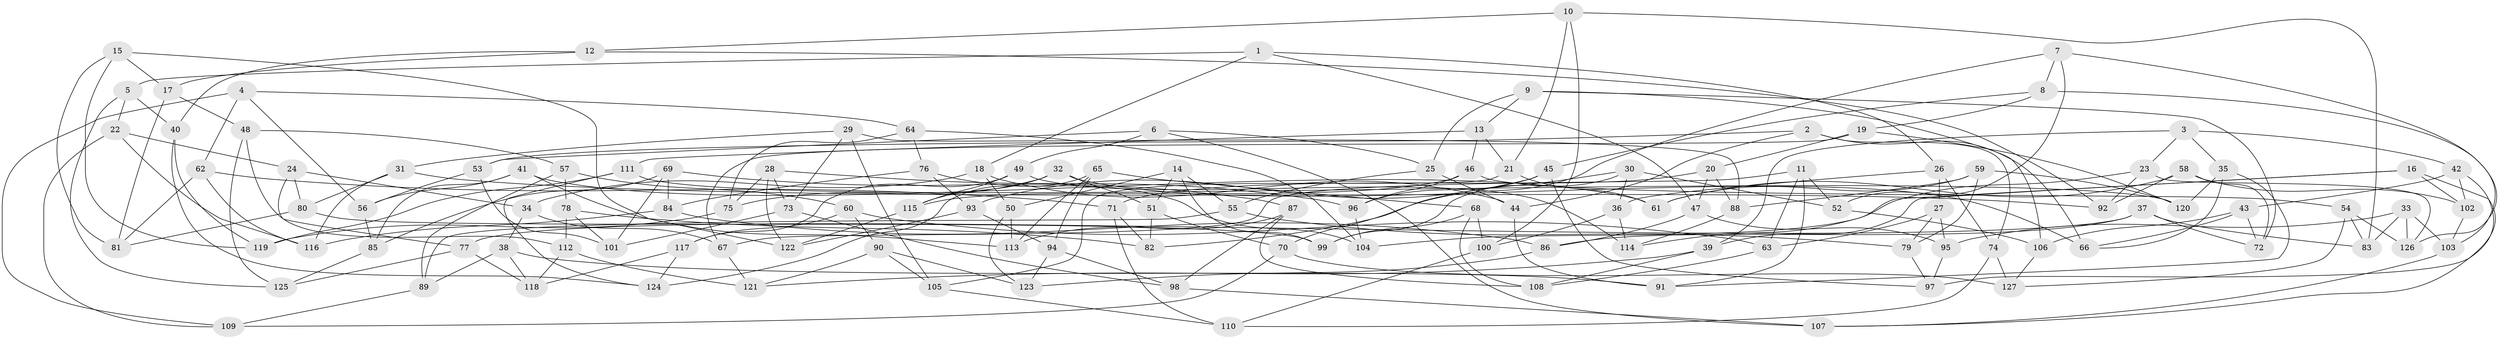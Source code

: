 // Generated by graph-tools (version 1.1) at 2025/50/03/09/25 03:50:55]
// undirected, 127 vertices, 254 edges
graph export_dot {
graph [start="1"]
  node [color=gray90,style=filled];
  1;
  2;
  3;
  4;
  5;
  6;
  7;
  8;
  9;
  10;
  11;
  12;
  13;
  14;
  15;
  16;
  17;
  18;
  19;
  20;
  21;
  22;
  23;
  24;
  25;
  26;
  27;
  28;
  29;
  30;
  31;
  32;
  33;
  34;
  35;
  36;
  37;
  38;
  39;
  40;
  41;
  42;
  43;
  44;
  45;
  46;
  47;
  48;
  49;
  50;
  51;
  52;
  53;
  54;
  55;
  56;
  57;
  58;
  59;
  60;
  61;
  62;
  63;
  64;
  65;
  66;
  67;
  68;
  69;
  70;
  71;
  72;
  73;
  74;
  75;
  76;
  77;
  78;
  79;
  80;
  81;
  82;
  83;
  84;
  85;
  86;
  87;
  88;
  89;
  90;
  91;
  92;
  93;
  94;
  95;
  96;
  97;
  98;
  99;
  100;
  101;
  102;
  103;
  104;
  105;
  106;
  107;
  108;
  109;
  110;
  111;
  112;
  113;
  114;
  115;
  116;
  117;
  118;
  119;
  120;
  121;
  122;
  123;
  124;
  125;
  126;
  127;
  1 -- 47;
  1 -- 26;
  1 -- 18;
  1 -- 5;
  2 -- 66;
  2 -- 44;
  2 -- 74;
  2 -- 53;
  3 -- 23;
  3 -- 42;
  3 -- 39;
  3 -- 35;
  4 -- 109;
  4 -- 56;
  4 -- 64;
  4 -- 62;
  5 -- 22;
  5 -- 40;
  5 -- 125;
  6 -- 53;
  6 -- 49;
  6 -- 25;
  6 -- 107;
  7 -- 126;
  7 -- 8;
  7 -- 52;
  7 -- 70;
  8 -- 103;
  8 -- 45;
  8 -- 19;
  9 -- 72;
  9 -- 106;
  9 -- 25;
  9 -- 13;
  10 -- 21;
  10 -- 100;
  10 -- 12;
  10 -- 83;
  11 -- 52;
  11 -- 91;
  11 -- 67;
  11 -- 63;
  12 -- 40;
  12 -- 17;
  12 -- 92;
  13 -- 46;
  13 -- 21;
  13 -- 111;
  14 -- 50;
  14 -- 55;
  14 -- 51;
  14 -- 99;
  15 -- 81;
  15 -- 17;
  15 -- 122;
  15 -- 119;
  16 -- 102;
  16 -- 104;
  16 -- 39;
  16 -- 107;
  17 -- 48;
  17 -- 81;
  18 -- 34;
  18 -- 44;
  18 -- 50;
  19 -- 120;
  19 -- 67;
  19 -- 20;
  20 -- 47;
  20 -- 88;
  20 -- 71;
  21 -- 61;
  21 -- 105;
  22 -- 24;
  22 -- 116;
  22 -- 109;
  23 -- 114;
  23 -- 92;
  23 -- 126;
  24 -- 34;
  24 -- 80;
  24 -- 77;
  25 -- 55;
  25 -- 44;
  26 -- 27;
  26 -- 36;
  26 -- 74;
  27 -- 63;
  27 -- 95;
  27 -- 79;
  28 -- 73;
  28 -- 75;
  28 -- 96;
  28 -- 122;
  29 -- 105;
  29 -- 73;
  29 -- 88;
  29 -- 31;
  30 -- 82;
  30 -- 36;
  30 -- 52;
  30 -- 99;
  31 -- 80;
  31 -- 116;
  31 -- 92;
  32 -- 115;
  32 -- 75;
  32 -- 51;
  32 -- 66;
  33 -- 95;
  33 -- 126;
  33 -- 83;
  33 -- 103;
  34 -- 67;
  34 -- 38;
  35 -- 91;
  35 -- 66;
  35 -- 120;
  36 -- 100;
  36 -- 114;
  37 -- 77;
  37 -- 83;
  37 -- 86;
  37 -- 72;
  38 -- 91;
  38 -- 89;
  38 -- 118;
  39 -- 108;
  39 -- 121;
  40 -- 119;
  40 -- 124;
  41 -- 113;
  41 -- 61;
  41 -- 85;
  41 -- 56;
  42 -- 102;
  42 -- 43;
  42 -- 97;
  43 -- 66;
  43 -- 106;
  43 -- 72;
  44 -- 91;
  45 -- 93;
  45 -- 96;
  45 -- 97;
  46 -- 115;
  46 -- 54;
  46 -- 96;
  47 -- 86;
  47 -- 95;
  48 -- 125;
  48 -- 112;
  48 -- 57;
  49 -- 115;
  49 -- 117;
  49 -- 114;
  50 -- 123;
  50 -- 113;
  51 -- 82;
  51 -- 70;
  52 -- 106;
  53 -- 101;
  53 -- 56;
  54 -- 127;
  54 -- 83;
  54 -- 126;
  55 -- 89;
  55 -- 79;
  56 -- 85;
  57 -- 60;
  57 -- 89;
  57 -- 78;
  58 -- 72;
  58 -- 61;
  58 -- 92;
  58 -- 102;
  59 -- 61;
  59 -- 88;
  59 -- 79;
  59 -- 120;
  60 -- 90;
  60 -- 63;
  60 -- 117;
  62 -- 116;
  62 -- 81;
  62 -- 71;
  63 -- 108;
  64 -- 76;
  64 -- 104;
  64 -- 75;
  65 -- 113;
  65 -- 68;
  65 -- 94;
  65 -- 124;
  67 -- 121;
  68 -- 108;
  68 -- 99;
  68 -- 100;
  69 -- 101;
  69 -- 87;
  69 -- 84;
  69 -- 85;
  70 -- 109;
  70 -- 127;
  71 -- 82;
  71 -- 110;
  73 -- 98;
  73 -- 101;
  74 -- 110;
  74 -- 127;
  75 -- 119;
  76 -- 93;
  76 -- 104;
  76 -- 84;
  77 -- 118;
  77 -- 125;
  78 -- 101;
  78 -- 82;
  78 -- 112;
  79 -- 97;
  80 -- 99;
  80 -- 81;
  84 -- 116;
  84 -- 86;
  85 -- 125;
  86 -- 123;
  87 -- 98;
  87 -- 108;
  87 -- 113;
  88 -- 114;
  89 -- 109;
  90 -- 105;
  90 -- 121;
  90 -- 123;
  93 -- 94;
  93 -- 122;
  94 -- 123;
  94 -- 98;
  95 -- 97;
  96 -- 104;
  98 -- 107;
  100 -- 110;
  102 -- 103;
  103 -- 107;
  105 -- 110;
  106 -- 127;
  111 -- 119;
  111 -- 120;
  111 -- 124;
  112 -- 121;
  112 -- 118;
  115 -- 122;
  117 -- 118;
  117 -- 124;
}

